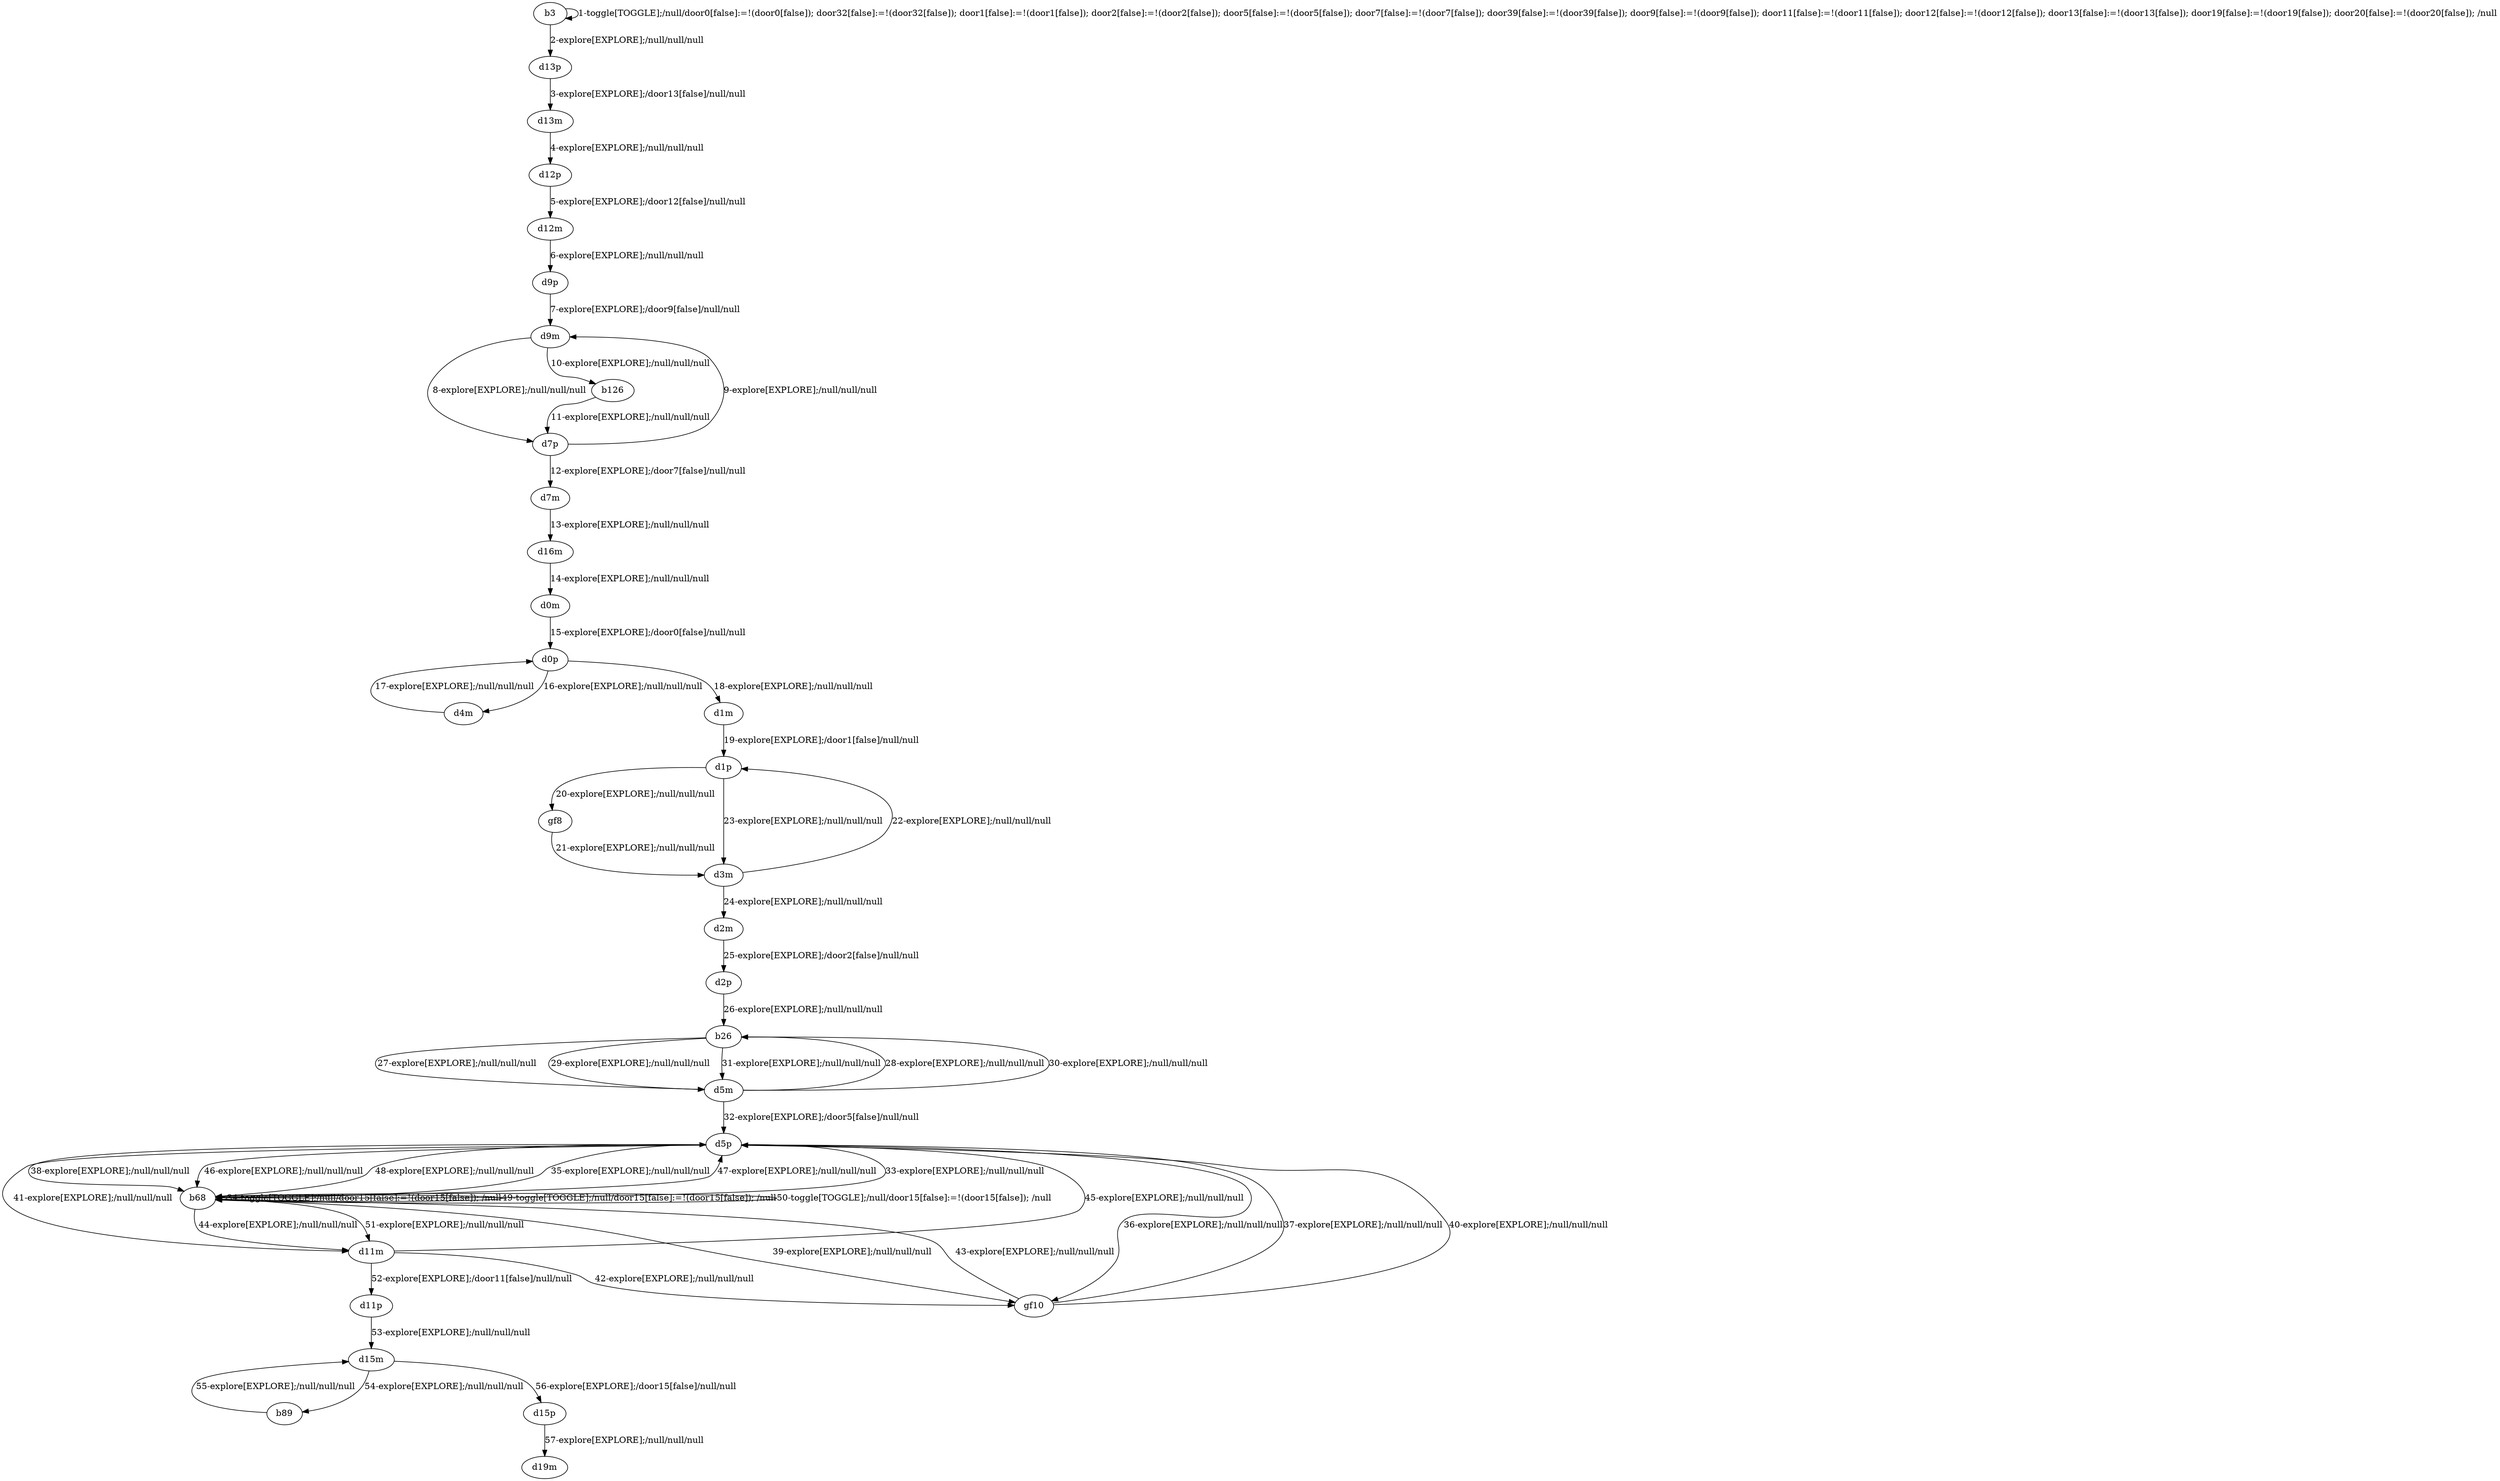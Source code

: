 # Total number of goals covered by this test: 1
# d15p --> d19m

digraph g {
"b3" -> "b3" [label = "1-toggle[TOGGLE];/null/door0[false]:=!(door0[false]); door32[false]:=!(door32[false]); door1[false]:=!(door1[false]); door2[false]:=!(door2[false]); door5[false]:=!(door5[false]); door7[false]:=!(door7[false]); door39[false]:=!(door39[false]); door9[false]:=!(door9[false]); door11[false]:=!(door11[false]); door12[false]:=!(door12[false]); door13[false]:=!(door13[false]); door19[false]:=!(door19[false]); door20[false]:=!(door20[false]); /null"];
"b3" -> "d13p" [label = "2-explore[EXPLORE];/null/null/null"];
"d13p" -> "d13m" [label = "3-explore[EXPLORE];/door13[false]/null/null"];
"d13m" -> "d12p" [label = "4-explore[EXPLORE];/null/null/null"];
"d12p" -> "d12m" [label = "5-explore[EXPLORE];/door12[false]/null/null"];
"d12m" -> "d9p" [label = "6-explore[EXPLORE];/null/null/null"];
"d9p" -> "d9m" [label = "7-explore[EXPLORE];/door9[false]/null/null"];
"d9m" -> "d7p" [label = "8-explore[EXPLORE];/null/null/null"];
"d7p" -> "d9m" [label = "9-explore[EXPLORE];/null/null/null"];
"d9m" -> "b126" [label = "10-explore[EXPLORE];/null/null/null"];
"b126" -> "d7p" [label = "11-explore[EXPLORE];/null/null/null"];
"d7p" -> "d7m" [label = "12-explore[EXPLORE];/door7[false]/null/null"];
"d7m" -> "d16m" [label = "13-explore[EXPLORE];/null/null/null"];
"d16m" -> "d0m" [label = "14-explore[EXPLORE];/null/null/null"];
"d0m" -> "d0p" [label = "15-explore[EXPLORE];/door0[false]/null/null"];
"d0p" -> "d4m" [label = "16-explore[EXPLORE];/null/null/null"];
"d4m" -> "d0p" [label = "17-explore[EXPLORE];/null/null/null"];
"d0p" -> "d1m" [label = "18-explore[EXPLORE];/null/null/null"];
"d1m" -> "d1p" [label = "19-explore[EXPLORE];/door1[false]/null/null"];
"d1p" -> "gf8" [label = "20-explore[EXPLORE];/null/null/null"];
"gf8" -> "d3m" [label = "21-explore[EXPLORE];/null/null/null"];
"d3m" -> "d1p" [label = "22-explore[EXPLORE];/null/null/null"];
"d1p" -> "d3m" [label = "23-explore[EXPLORE];/null/null/null"];
"d3m" -> "d2m" [label = "24-explore[EXPLORE];/null/null/null"];
"d2m" -> "d2p" [label = "25-explore[EXPLORE];/door2[false]/null/null"];
"d2p" -> "b26" [label = "26-explore[EXPLORE];/null/null/null"];
"b26" -> "d5m" [label = "27-explore[EXPLORE];/null/null/null"];
"d5m" -> "b26" [label = "28-explore[EXPLORE];/null/null/null"];
"b26" -> "d5m" [label = "29-explore[EXPLORE];/null/null/null"];
"d5m" -> "b26" [label = "30-explore[EXPLORE];/null/null/null"];
"b26" -> "d5m" [label = "31-explore[EXPLORE];/null/null/null"];
"d5m" -> "d5p" [label = "32-explore[EXPLORE];/door5[false]/null/null"];
"d5p" -> "b68" [label = "33-explore[EXPLORE];/null/null/null"];
"b68" -> "b68" [label = "34-toggle[TOGGLE];/null/door15[false]:=!(door15[false]); /null"];
"b68" -> "d5p" [label = "35-explore[EXPLORE];/null/null/null"];
"d5p" -> "gf10" [label = "36-explore[EXPLORE];/null/null/null"];
"gf10" -> "d5p" [label = "37-explore[EXPLORE];/null/null/null"];
"d5p" -> "b68" [label = "38-explore[EXPLORE];/null/null/null"];
"b68" -> "gf10" [label = "39-explore[EXPLORE];/null/null/null"];
"gf10" -> "d5p" [label = "40-explore[EXPLORE];/null/null/null"];
"d5p" -> "d11m" [label = "41-explore[EXPLORE];/null/null/null"];
"d11m" -> "gf10" [label = "42-explore[EXPLORE];/null/null/null"];
"gf10" -> "b68" [label = "43-explore[EXPLORE];/null/null/null"];
"b68" -> "d11m" [label = "44-explore[EXPLORE];/null/null/null"];
"d11m" -> "d5p" [label = "45-explore[EXPLORE];/null/null/null"];
"d5p" -> "b68" [label = "46-explore[EXPLORE];/null/null/null"];
"b68" -> "d5p" [label = "47-explore[EXPLORE];/null/null/null"];
"d5p" -> "b68" [label = "48-explore[EXPLORE];/null/null/null"];
"b68" -> "b68" [label = "49-toggle[TOGGLE];/null/door15[false]:=!(door15[false]); /null"];
"b68" -> "b68" [label = "50-toggle[TOGGLE];/null/door15[false]:=!(door15[false]); /null"];
"b68" -> "d11m" [label = "51-explore[EXPLORE];/null/null/null"];
"d11m" -> "d11p" [label = "52-explore[EXPLORE];/door11[false]/null/null"];
"d11p" -> "d15m" [label = "53-explore[EXPLORE];/null/null/null"];
"d15m" -> "b89" [label = "54-explore[EXPLORE];/null/null/null"];
"b89" -> "d15m" [label = "55-explore[EXPLORE];/null/null/null"];
"d15m" -> "d15p" [label = "56-explore[EXPLORE];/door15[false]/null/null"];
"d15p" -> "d19m" [label = "57-explore[EXPLORE];/null/null/null"];
}